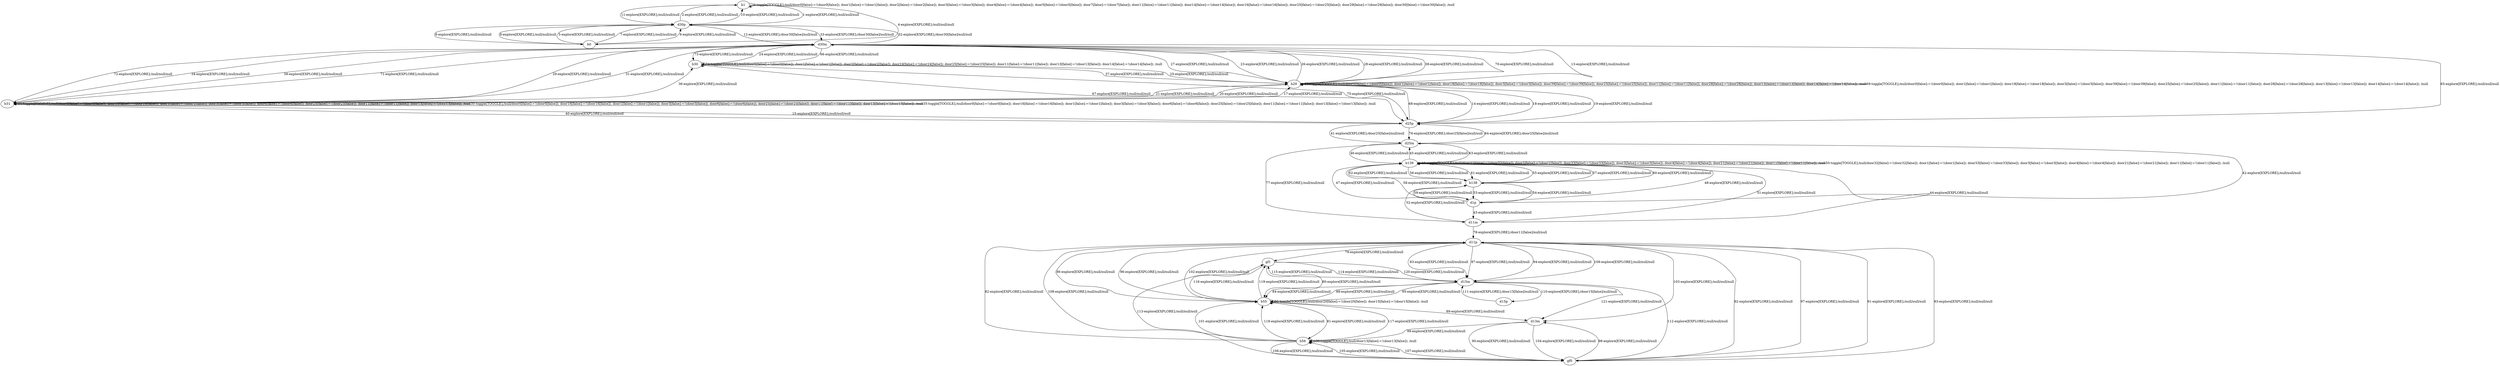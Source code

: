 # Total number of goals covered by this test: 1
# d15m --> d13m

digraph g {
"b1" -> "d30p" [label = "1-explore[EXPLORE];/null/null/null"];
"d30p" -> "b1" [label = "2-explore[EXPLORE];/null/null/null"];
"b1" -> "b1" [label = "3-toggle[TOGGLE];/null/door0[false]:=!(door0[false]); door1[false]:=!(door1[false]); door2[false]:=!(door2[false]); door3[false]:=!(door3[false]); door4[false]:=!(door4[false]); door5[false]:=!(door5[false]); door7[false]:=!(door7[false]); door11[false]:=!(door11[false]); door14[false]:=!(door14[false]); door16[false]:=!(door16[false]); door25[false]:=!(door25[false]); door29[false]:=!(door29[false]); door30[false]:=!(door30[false]); /null"];
"b1" -> "b0" [label = "4-explore[EXPLORE];/null/null/null"];
"b0" -> "d30p" [label = "5-explore[EXPLORE];/null/null/null"];
"d30p" -> "b0" [label = "6-explore[EXPLORE];/null/null/null"];
"b0" -> "d30p" [label = "7-explore[EXPLORE];/null/null/null"];
"d30p" -> "b0" [label = "8-explore[EXPLORE];/null/null/null"];
"b0" -> "d30p" [label = "9-explore[EXPLORE];/null/null/null"];
"d30p" -> "b1" [label = "10-explore[EXPLORE];/null/null/null"];
"b1" -> "d30p" [label = "11-explore[EXPLORE];/null/null/null"];
"d30p" -> "d30m" [label = "12-explore[EXPLORE];/door30[false]/null/null"];
"d30m" -> "b29" [label = "13-explore[EXPLORE];/null/null/null"];
"b29" -> "d25p" [label = "14-explore[EXPLORE];/null/null/null"];
"d25p" -> "b31" [label = "15-explore[EXPLORE];/null/null/null"];
"b31" -> "b31" [label = "16-toggle[TOGGLE];/null/door0[false]:=!(door0[false]); door16[false]:=!(door16[false]); door1[false]:=!(door1[false]); door3[false]:=!(door3[false]); door6[false]:=!(door6[false]); door25[false]:=!(door25[false]); door11[false]:=!(door11[false]); door13[false]:=!(door13[false]); /null"];
"b31" -> "b29" [label = "17-explore[EXPLORE];/null/null/null"];
"b29" -> "d25p" [label = "18-explore[EXPLORE];/null/null/null"];
"d25p" -> "b29" [label = "19-explore[EXPLORE];/null/null/null"];
"b29" -> "b31" [label = "20-explore[EXPLORE];/null/null/null"];
"b31" -> "b29" [label = "21-explore[EXPLORE];/null/null/null"];
"b29" -> "b29" [label = "22-toggle[TOGGLE];/null/door0[false]:=!(door0[false]); door1[false]:=!(door1[false]); door18[false]:=!(door18[false]); door3[false]:=!(door3[false]); door39[false]:=!(door39[false]); door25[false]:=!(door25[false]); door11[false]:=!(door11[false]); door28[false]:=!(door28[false]); door13[false]:=!(door13[false]); door14[false]:=!(door14[false]); /null"];
"b29" -> "d30m" [label = "23-explore[EXPLORE];/null/null/null"];
"d30m" -> "b30" [label = "24-explore[EXPLORE];/null/null/null"];
"b30" -> "b29" [label = "25-explore[EXPLORE];/null/null/null"];
"b29" -> "d30m" [label = "26-explore[EXPLORE];/null/null/null"];
"d30m" -> "b29" [label = "27-explore[EXPLORE];/null/null/null"];
"b29" -> "d30m" [label = "28-explore[EXPLORE];/null/null/null"];
"d30m" -> "b31" [label = "29-explore[EXPLORE];/null/null/null"];
"b31" -> "b31" [label = "30-toggle[TOGGLE];/null/door0[false]:=!(door0[false]); door16[false]:=!(door16[false]); door1[false]:=!(door1[false]); door3[false]:=!(door3[false]); door6[false]:=!(door6[false]); door25[false]:=!(door25[false]); door11[false]:=!(door11[false]); door13[false]:=!(door13[false]); /null"];
"b31" -> "d30m" [label = "31-explore[EXPLORE];/null/null/null"];
"d30m" -> "d30p" [label = "32-explore[EXPLORE];/door30[false]/null/null"];
"d30p" -> "d30m" [label = "33-explore[EXPLORE];/door30[false]/null/null"];
"d30m" -> "b31" [label = "34-explore[EXPLORE];/null/null/null"];
"b31" -> "b31" [label = "35-toggle[TOGGLE];/null/door0[false]:=!(door0[false]); door16[false]:=!(door16[false]); door1[false]:=!(door1[false]); door3[false]:=!(door3[false]); door6[false]:=!(door6[false]); door25[false]:=!(door25[false]); door11[false]:=!(door11[false]); door13[false]:=!(door13[false]); /null"];
"b31" -> "b30" [label = "36-explore[EXPLORE];/null/null/null"];
"b30" -> "b29" [label = "37-explore[EXPLORE];/null/null/null"];
"b29" -> "d30m" [label = "38-explore[EXPLORE];/null/null/null"];
"d30m" -> "b31" [label = "39-explore[EXPLORE];/null/null/null"];
"b31" -> "d25p" [label = "40-explore[EXPLORE];/null/null/null"];
"d25p" -> "d25m" [label = "41-explore[EXPLORE];/door25[false]/null/null"];
"d25m" -> "d1p" [label = "42-explore[EXPLORE];/null/null/null"];
"d1p" -> "d11m" [label = "43-explore[EXPLORE];/null/null/null"];
"d11m" -> "b139" [label = "44-explore[EXPLORE];/null/null/null"];
"b139" -> "d25m" [label = "45-explore[EXPLORE];/null/null/null"];
"d25m" -> "b139" [label = "46-explore[EXPLORE];/null/null/null"];
"b139" -> "d1p" [label = "47-explore[EXPLORE];/null/null/null"];
"d1p" -> "b139" [label = "48-explore[EXPLORE];/null/null/null"];
"b139" -> "b139" [label = "49-toggle[TOGGLE];/null/door32[false]:=!(door32[false]); door1[false]:=!(door1[false]); door33[false]:=!(door33[false]); door3[false]:=!(door3[false]); door4[false]:=!(door4[false]); door21[false]:=!(door21[false]); door11[false]:=!(door11[false]); /null"];
"b139" -> "b139" [label = "50-toggle[TOGGLE];/null/door32[false]:=!(door32[false]); door1[false]:=!(door1[false]); door33[false]:=!(door33[false]); door3[false]:=!(door3[false]); door4[false]:=!(door4[false]); door21[false]:=!(door21[false]); door11[false]:=!(door11[false]); /null"];
"b139" -> "d11m" [label = "51-explore[EXPLORE];/null/null/null"];
"d11m" -> "b138" [label = "52-explore[EXPLORE];/null/null/null"];
"b138" -> "d1p" [label = "53-explore[EXPLORE];/null/null/null"];
"d1p" -> "b138" [label = "54-explore[EXPLORE];/null/null/null"];
"b138" -> "b139" [label = "55-explore[EXPLORE];/null/null/null"];
"b139" -> "b138" [label = "56-explore[EXPLORE];/null/null/null"];
"b138" -> "b139" [label = "57-explore[EXPLORE];/null/null/null"];
"b139" -> "d1p" [label = "58-explore[EXPLORE];/null/null/null"];
"d1p" -> "b138" [label = "59-explore[EXPLORE];/null/null/null"];
"b138" -> "b139" [label = "60-explore[EXPLORE];/null/null/null"];
"b139" -> "b138" [label = "61-explore[EXPLORE];/null/null/null"];
"b138" -> "b139" [label = "62-explore[EXPLORE];/null/null/null"];
"b139" -> "d25m" [label = "63-explore[EXPLORE];/null/null/null"];
"d25m" -> "d25p" [label = "64-explore[EXPLORE];/door25[false]/null/null"];
"d25p" -> "d30m" [label = "65-explore[EXPLORE];/null/null/null"];
"d30m" -> "b30" [label = "66-explore[EXPLORE];/null/null/null"];
"b30" -> "d25p" [label = "67-explore[EXPLORE];/null/null/null"];
"d25p" -> "b29" [label = "68-explore[EXPLORE];/null/null/null"];
"b29" -> "b29" [label = "69-toggle[TOGGLE];/null/door0[false]:=!(door0[false]); door1[false]:=!(door1[false]); door18[false]:=!(door18[false]); door3[false]:=!(door3[false]); door39[false]:=!(door39[false]); door25[false]:=!(door25[false]); door11[false]:=!(door11[false]); door28[false]:=!(door28[false]); door13[false]:=!(door13[false]); door14[false]:=!(door14[false]); /null"];
"b29" -> "d30m" [label = "70-explore[EXPLORE];/null/null/null"];
"d30m" -> "b31" [label = "71-explore[EXPLORE];/null/null/null"];
"b31" -> "d30m" [label = "72-explore[EXPLORE];/null/null/null"];
"d30m" -> "b30" [label = "73-explore[EXPLORE];/null/null/null"];
"b30" -> "b30" [label = "74-toggle[TOGGLE];/null/door0[false]:=!(door0[false]); door1[false]:=!(door1[false]); door2[false]:=!(door2[false]); door24[false]:=!(door24[false]); door25[false]:=!(door25[false]); door11[false]:=!(door11[false]); door13[false]:=!(door13[false]); door14[false]:=!(door14[false]); /null"];
"b30" -> "d25p" [label = "75-explore[EXPLORE];/null/null/null"];
"d25p" -> "d25m" [label = "76-explore[EXPLORE];/door25[false]/null/null"];
"d25m" -> "d11m" [label = "77-explore[EXPLORE];/null/null/null"];
"d11m" -> "d11p" [label = "78-explore[EXPLORE];/door11[false]/null/null"];
"d11p" -> "gf1" [label = "79-explore[EXPLORE];/null/null/null"];
"gf1" -> "b55" [label = "80-explore[EXPLORE];/null/null/null"];
"b55" -> "b56" [label = "81-explore[EXPLORE];/null/null/null"];
"b56" -> "d11p" [label = "82-explore[EXPLORE];/null/null/null"];
"d11p" -> "d15m" [label = "83-explore[EXPLORE];/null/null/null"];
"d15m" -> "b55" [label = "84-explore[EXPLORE];/null/null/null"];
"b55" -> "b55" [label = "85-toggle[TOGGLE];/null/door20[false]:=!(door20[false]); door15[false]:=!(door15[false]); /null"];
"b55" -> "d11p" [label = "86-explore[EXPLORE];/null/null/null"];
"d11p" -> "d15m" [label = "87-explore[EXPLORE];/null/null/null"];
"d15m" -> "b55" [label = "88-explore[EXPLORE];/null/null/null"];
"b55" -> "d13m" [label = "89-explore[EXPLORE];/null/null/null"];
"d13m" -> "gf0" [label = "90-explore[EXPLORE];/null/null/null"];
"gf0" -> "d11p" [label = "91-explore[EXPLORE];/null/null/null"];
"d11p" -> "gf0" [label = "92-explore[EXPLORE];/null/null/null"];
"gf0" -> "d11p" [label = "93-explore[EXPLORE];/null/null/null"];
"d11p" -> "d15m" [label = "94-explore[EXPLORE];/null/null/null"];
"d15m" -> "b55" [label = "95-explore[EXPLORE];/null/null/null"];
"b55" -> "d11p" [label = "96-explore[EXPLORE];/null/null/null"];
"d11p" -> "gf0" [label = "97-explore[EXPLORE];/null/null/null"];
"gf0" -> "d13m" [label = "98-explore[EXPLORE];/null/null/null"];
"d13m" -> "b56" [label = "99-explore[EXPLORE];/null/null/null"];
"b56" -> "b56" [label = "100-toggle[TOGGLE];/null/door13[false]:=!(door13[false]); /null"];
"b56" -> "b55" [label = "101-explore[EXPLORE];/null/null/null"];
"b55" -> "d11p" [label = "102-explore[EXPLORE];/null/null/null"];
"d11p" -> "d13m" [label = "103-explore[EXPLORE];/null/null/null"];
"d13m" -> "gf0" [label = "104-explore[EXPLORE];/null/null/null"];
"gf0" -> "b56" [label = "105-explore[EXPLORE];/null/null/null"];
"b56" -> "gf0" [label = "106-explore[EXPLORE];/null/null/null"];
"gf0" -> "b56" [label = "107-explore[EXPLORE];/null/null/null"];
"b56" -> "d11p" [label = "108-explore[EXPLORE];/null/null/null"];
"d11p" -> "d15m" [label = "109-explore[EXPLORE];/null/null/null"];
"d15m" -> "d15p" [label = "110-explore[EXPLORE];/door15[false]/null/null"];
"d15p" -> "d15m" [label = "111-explore[EXPLORE];/door15[false]/null/null"];
"d15m" -> "gf0" [label = "112-explore[EXPLORE];/null/null/null"];
"gf0" -> "gf1" [label = "113-explore[EXPLORE];/null/null/null"];
"gf1" -> "d15m" [label = "114-explore[EXPLORE];/null/null/null"];
"d15m" -> "gf1" [label = "115-explore[EXPLORE];/null/null/null"];
"gf1" -> "b55" [label = "116-explore[EXPLORE];/null/null/null"];
"b55" -> "b56" [label = "117-explore[EXPLORE];/null/null/null"];
"b56" -> "b55" [label = "118-explore[EXPLORE];/null/null/null"];
"b55" -> "gf1" [label = "119-explore[EXPLORE];/null/null/null"];
"gf1" -> "d15m" [label = "120-explore[EXPLORE];/null/null/null"];
"d15m" -> "d13m" [label = "121-explore[EXPLORE];/null/null/null"];
}